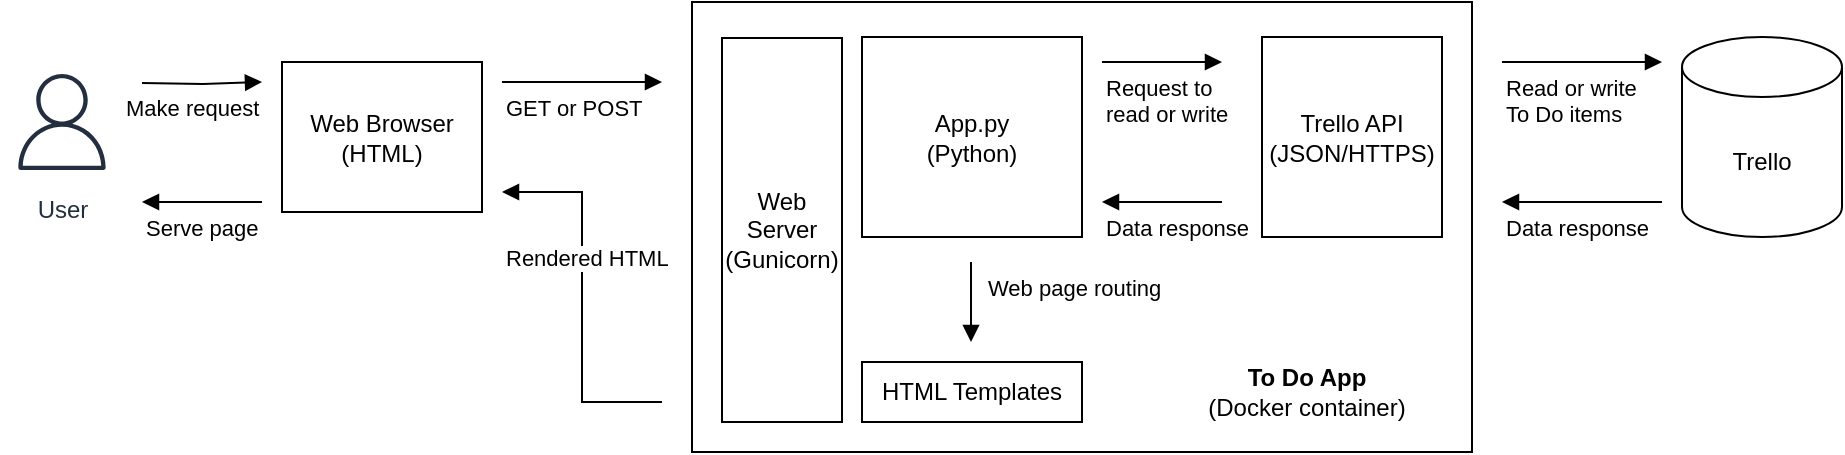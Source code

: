 <mxfile version="22.1.21" type="github">
  <diagram name="Page-1" id="hzxyXguT6aONyPur9d6D">
    <mxGraphModel dx="1434" dy="746" grid="1" gridSize="10" guides="1" tooltips="1" connect="1" arrows="1" fold="1" page="1" pageScale="1" pageWidth="1100" pageHeight="850" math="0" shadow="0">
      <root>
        <mxCell id="0" />
        <mxCell id="1" parent="0" />
        <mxCell id="gGQ2gIt7nyH7d9AVS0pc-1" value="User" style="sketch=0;outlineConnect=0;fontColor=#232F3E;gradientColor=none;strokeColor=#232F3E;fillColor=#ffffff;dashed=0;verticalLabelPosition=bottom;verticalAlign=top;align=center;html=1;fontSize=12;fontStyle=0;aspect=fixed;shape=mxgraph.aws4.resourceIcon;resIcon=mxgraph.aws4.user;" vertex="1" parent="1">
          <mxGeometry x="10" y="270" width="60" height="60" as="geometry" />
        </mxCell>
        <mxCell id="gGQ2gIt7nyH7d9AVS0pc-4" value="" style="rounded=0;whiteSpace=wrap;html=1;" vertex="1" parent="1">
          <mxGeometry x="355" y="240" width="390" height="225" as="geometry" />
        </mxCell>
        <mxCell id="gGQ2gIt7nyH7d9AVS0pc-2" value="Make request" style="endArrow=block;endFill=1;html=1;edgeStyle=orthogonalEdgeStyle;align=left;verticalAlign=top;rounded=0;" edge="1" parent="1">
          <mxGeometry x="-1" y="10" relative="1" as="geometry">
            <mxPoint x="80" y="280.5" as="sourcePoint" />
            <mxPoint x="140" y="280" as="targetPoint" />
            <mxPoint x="-10" y="9" as="offset" />
          </mxGeometry>
        </mxCell>
        <mxCell id="gGQ2gIt7nyH7d9AVS0pc-5" value="Trello" style="shape=cylinder3;whiteSpace=wrap;html=1;boundedLbl=1;backgroundOutline=1;size=15;" vertex="1" parent="1">
          <mxGeometry x="850" y="257.5" width="80" height="100" as="geometry" />
        </mxCell>
        <mxCell id="gGQ2gIt7nyH7d9AVS0pc-6" value="Web Browser (HTML)" style="rounded=0;whiteSpace=wrap;html=1;" vertex="1" parent="1">
          <mxGeometry x="150" y="270" width="100" height="75" as="geometry" />
        </mxCell>
        <mxCell id="gGQ2gIt7nyH7d9AVS0pc-7" value="GET or POST" style="endArrow=block;endFill=1;html=1;edgeStyle=orthogonalEdgeStyle;align=left;verticalAlign=top;rounded=0;" edge="1" parent="1">
          <mxGeometry x="-1" relative="1" as="geometry">
            <mxPoint x="260" y="280" as="sourcePoint" />
            <mxPoint x="340" y="280" as="targetPoint" />
          </mxGeometry>
        </mxCell>
        <mxCell id="gGQ2gIt7nyH7d9AVS0pc-11" value="Rendered HTML" style="endArrow=block;endFill=1;html=1;edgeStyle=orthogonalEdgeStyle;align=left;verticalAlign=top;rounded=0;" edge="1" parent="1">
          <mxGeometry x="1" y="20" relative="1" as="geometry">
            <mxPoint x="340" y="440" as="sourcePoint" />
            <mxPoint x="260" y="335" as="targetPoint" />
            <Array as="points">
              <mxPoint x="300" y="440" />
              <mxPoint x="300" y="335" />
            </Array>
            <mxPoint as="offset" />
          </mxGeometry>
        </mxCell>
        <mxCell id="gGQ2gIt7nyH7d9AVS0pc-13" value="Read or write&lt;br&gt;To Do items" style="endArrow=block;endFill=1;html=1;edgeStyle=orthogonalEdgeStyle;align=left;verticalAlign=top;rounded=0;" edge="1" parent="1">
          <mxGeometry x="-1" relative="1" as="geometry">
            <mxPoint x="760" y="270" as="sourcePoint" />
            <mxPoint x="840" y="270" as="targetPoint" />
          </mxGeometry>
        </mxCell>
        <mxCell id="gGQ2gIt7nyH7d9AVS0pc-15" value="Data response" style="endArrow=block;endFill=1;html=1;edgeStyle=orthogonalEdgeStyle;align=left;verticalAlign=top;rounded=0;" edge="1" parent="1">
          <mxGeometry x="1" relative="1" as="geometry">
            <mxPoint x="840" y="340" as="sourcePoint" />
            <mxPoint x="760" y="340" as="targetPoint" />
            <mxPoint as="offset" />
          </mxGeometry>
        </mxCell>
        <mxCell id="gGQ2gIt7nyH7d9AVS0pc-17" value="HTML Templates" style="rounded=0;whiteSpace=wrap;html=1;" vertex="1" parent="1">
          <mxGeometry x="440" y="420" width="110" height="30" as="geometry" />
        </mxCell>
        <mxCell id="gGQ2gIt7nyH7d9AVS0pc-18" value="Trello API&lt;br&gt;(JSON/HTTPS)" style="rounded=0;whiteSpace=wrap;html=1;" vertex="1" parent="1">
          <mxGeometry x="640" y="257.5" width="90" height="100" as="geometry" />
        </mxCell>
        <mxCell id="gGQ2gIt7nyH7d9AVS0pc-19" value="App.py&lt;br&gt;(Python)" style="rounded=0;whiteSpace=wrap;html=1;" vertex="1" parent="1">
          <mxGeometry x="440" y="257.5" width="110" height="100" as="geometry" />
        </mxCell>
        <mxCell id="gGQ2gIt7nyH7d9AVS0pc-21" value="Serve page" style="endArrow=block;endFill=1;html=1;edgeStyle=orthogonalEdgeStyle;align=left;verticalAlign=top;rounded=0;" edge="1" parent="1">
          <mxGeometry x="1" relative="1" as="geometry">
            <mxPoint x="140" y="340" as="sourcePoint" />
            <mxPoint x="80" y="340" as="targetPoint" />
            <mxPoint as="offset" />
          </mxGeometry>
        </mxCell>
        <mxCell id="gGQ2gIt7nyH7d9AVS0pc-25" value="Request to &lt;br&gt;read or write" style="endArrow=block;endFill=1;html=1;edgeStyle=orthogonalEdgeStyle;align=left;verticalAlign=top;rounded=0;movable=1;resizable=1;rotatable=1;deletable=1;editable=1;locked=0;connectable=1;" edge="1" parent="1">
          <mxGeometry x="-1" relative="1" as="geometry">
            <mxPoint x="560" y="270" as="sourcePoint" />
            <mxPoint x="620" y="270" as="targetPoint" />
            <mxPoint as="offset" />
          </mxGeometry>
        </mxCell>
        <mxCell id="gGQ2gIt7nyH7d9AVS0pc-29" value="Data response" style="endArrow=block;endFill=1;html=1;edgeStyle=orthogonalEdgeStyle;align=left;verticalAlign=top;rounded=0;" edge="1" parent="1">
          <mxGeometry x="1" relative="1" as="geometry">
            <mxPoint x="620" y="340" as="sourcePoint" />
            <mxPoint x="560" y="340" as="targetPoint" />
            <mxPoint as="offset" />
          </mxGeometry>
        </mxCell>
        <mxCell id="gGQ2gIt7nyH7d9AVS0pc-33" value="Web page routing" style="endArrow=block;endFill=1;html=1;edgeStyle=orthogonalEdgeStyle;align=left;verticalAlign=top;rounded=0;" edge="1" parent="1">
          <mxGeometry x="-1" y="6" relative="1" as="geometry">
            <mxPoint x="494.5" y="370" as="sourcePoint" />
            <mxPoint x="494.5" y="410" as="targetPoint" />
            <mxPoint as="offset" />
          </mxGeometry>
        </mxCell>
        <mxCell id="gGQ2gIt7nyH7d9AVS0pc-44" value="Web Server&lt;br&gt;(Gunicorn)" style="rounded=0;whiteSpace=wrap;html=1;" vertex="1" parent="1">
          <mxGeometry x="370" y="258" width="60" height="192" as="geometry" />
        </mxCell>
        <mxCell id="gGQ2gIt7nyH7d9AVS0pc-45" value="&lt;font style=&quot;font-size: 12px;&quot;&gt;To Do App&lt;br&gt;&lt;span style=&quot;font-weight: normal;&quot;&gt;(Docker container)&lt;/span&gt;&lt;br&gt;&lt;/font&gt;" style="text;strokeColor=none;align=center;fillColor=none;html=1;verticalAlign=middle;whiteSpace=wrap;rounded=0;fontStyle=1" vertex="1" parent="1">
          <mxGeometry x="610" y="420" width="105" height="30" as="geometry" />
        </mxCell>
      </root>
    </mxGraphModel>
  </diagram>
</mxfile>
